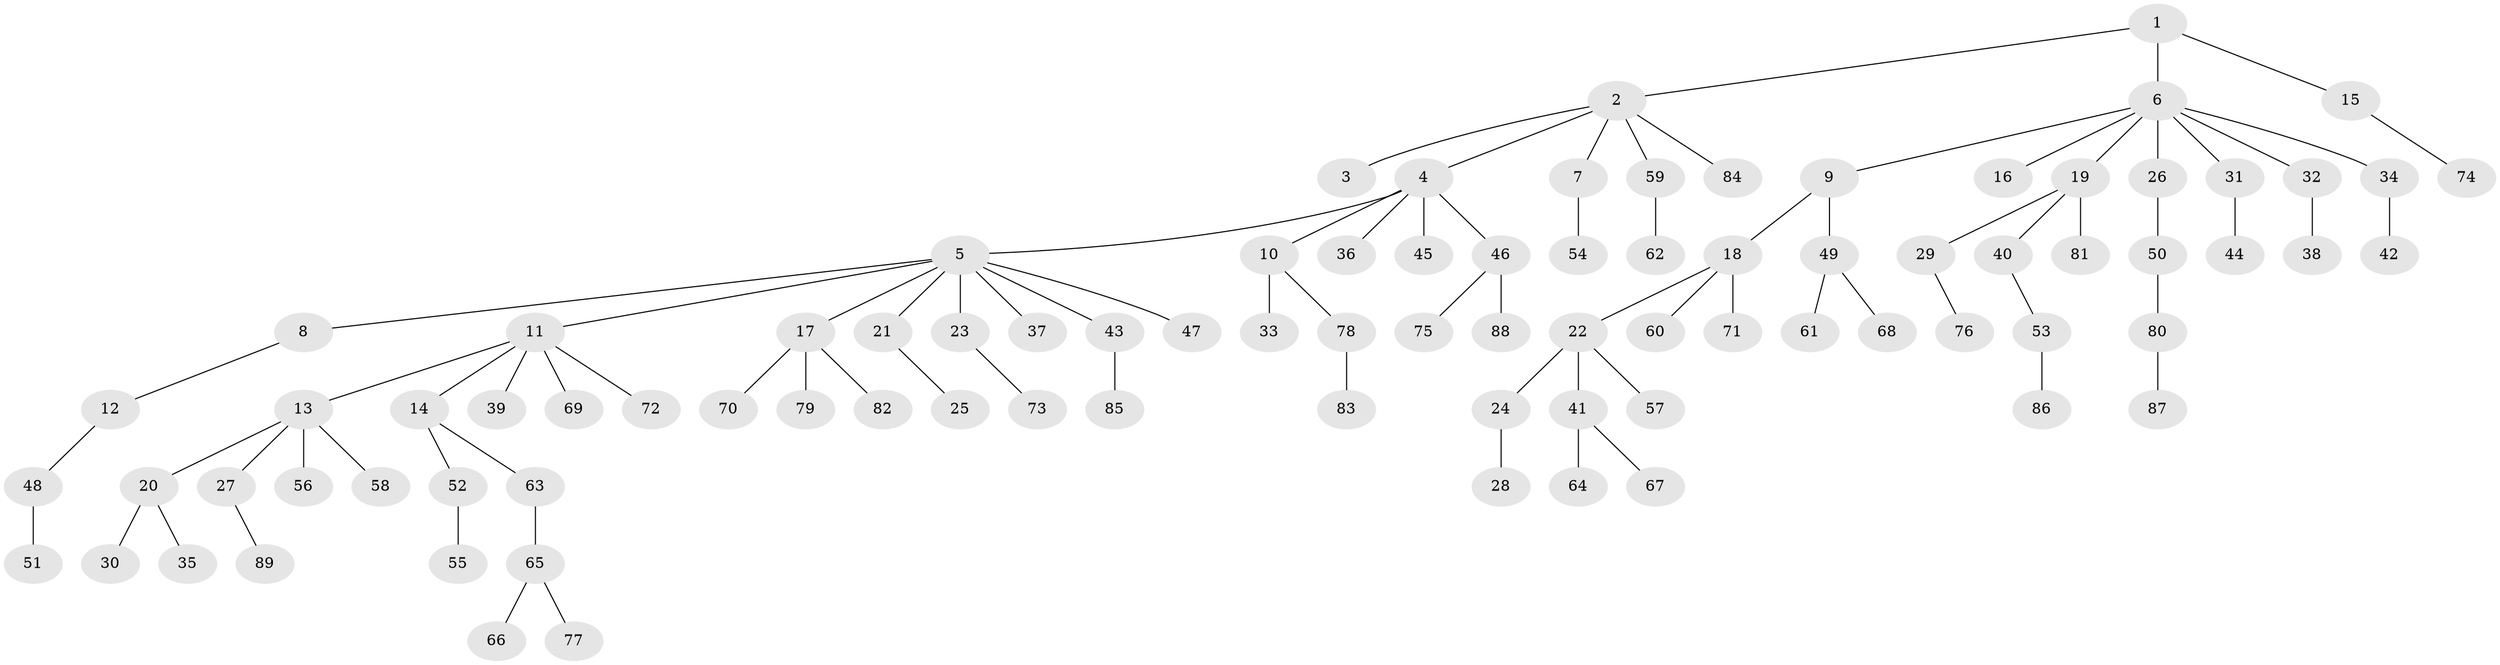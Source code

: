 // coarse degree distribution, {3: 0.05555555555555555, 6: 0.027777777777777776, 1: 0.5277777777777778, 2: 0.2777777777777778, 4: 0.08333333333333333, 7: 0.027777777777777776}
// Generated by graph-tools (version 1.1) at 2025/37/03/04/25 23:37:22]
// undirected, 89 vertices, 88 edges
graph export_dot {
  node [color=gray90,style=filled];
  1;
  2;
  3;
  4;
  5;
  6;
  7;
  8;
  9;
  10;
  11;
  12;
  13;
  14;
  15;
  16;
  17;
  18;
  19;
  20;
  21;
  22;
  23;
  24;
  25;
  26;
  27;
  28;
  29;
  30;
  31;
  32;
  33;
  34;
  35;
  36;
  37;
  38;
  39;
  40;
  41;
  42;
  43;
  44;
  45;
  46;
  47;
  48;
  49;
  50;
  51;
  52;
  53;
  54;
  55;
  56;
  57;
  58;
  59;
  60;
  61;
  62;
  63;
  64;
  65;
  66;
  67;
  68;
  69;
  70;
  71;
  72;
  73;
  74;
  75;
  76;
  77;
  78;
  79;
  80;
  81;
  82;
  83;
  84;
  85;
  86;
  87;
  88;
  89;
  1 -- 2;
  1 -- 6;
  1 -- 15;
  2 -- 3;
  2 -- 4;
  2 -- 7;
  2 -- 59;
  2 -- 84;
  4 -- 5;
  4 -- 10;
  4 -- 36;
  4 -- 45;
  4 -- 46;
  5 -- 8;
  5 -- 11;
  5 -- 17;
  5 -- 21;
  5 -- 23;
  5 -- 37;
  5 -- 43;
  5 -- 47;
  6 -- 9;
  6 -- 16;
  6 -- 19;
  6 -- 26;
  6 -- 31;
  6 -- 32;
  6 -- 34;
  7 -- 54;
  8 -- 12;
  9 -- 18;
  9 -- 49;
  10 -- 33;
  10 -- 78;
  11 -- 13;
  11 -- 14;
  11 -- 39;
  11 -- 69;
  11 -- 72;
  12 -- 48;
  13 -- 20;
  13 -- 27;
  13 -- 56;
  13 -- 58;
  14 -- 52;
  14 -- 63;
  15 -- 74;
  17 -- 70;
  17 -- 79;
  17 -- 82;
  18 -- 22;
  18 -- 60;
  18 -- 71;
  19 -- 29;
  19 -- 40;
  19 -- 81;
  20 -- 30;
  20 -- 35;
  21 -- 25;
  22 -- 24;
  22 -- 41;
  22 -- 57;
  23 -- 73;
  24 -- 28;
  26 -- 50;
  27 -- 89;
  29 -- 76;
  31 -- 44;
  32 -- 38;
  34 -- 42;
  40 -- 53;
  41 -- 64;
  41 -- 67;
  43 -- 85;
  46 -- 75;
  46 -- 88;
  48 -- 51;
  49 -- 61;
  49 -- 68;
  50 -- 80;
  52 -- 55;
  53 -- 86;
  59 -- 62;
  63 -- 65;
  65 -- 66;
  65 -- 77;
  78 -- 83;
  80 -- 87;
}
